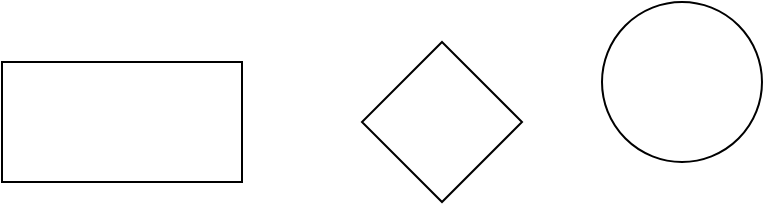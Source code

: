 <mxfile version="23.1.0" type="github">
  <diagram name="페이지-1" id="jut9lx6YQ4GT1h9TWnsl">
    <mxGraphModel dx="693" dy="730" grid="1" gridSize="10" guides="1" tooltips="1" connect="1" arrows="1" fold="1" page="1" pageScale="1" pageWidth="827" pageHeight="1169" math="0" shadow="0">
      <root>
        <mxCell id="0" />
        <mxCell id="1" parent="0" />
        <mxCell id="ElaKxuP5psFw8cuoGXGr-1" value="" style="rounded=0;whiteSpace=wrap;html=1;" vertex="1" parent="1">
          <mxGeometry y="170" width="120" height="60" as="geometry" />
        </mxCell>
        <mxCell id="ElaKxuP5psFw8cuoGXGr-2" value="" style="ellipse;whiteSpace=wrap;html=1;aspect=fixed;" vertex="1" parent="1">
          <mxGeometry x="300" y="140" width="80" height="80" as="geometry" />
        </mxCell>
        <mxCell id="ElaKxuP5psFw8cuoGXGr-3" value="" style="rhombus;whiteSpace=wrap;html=1;" vertex="1" parent="1">
          <mxGeometry x="180" y="160" width="80" height="80" as="geometry" />
        </mxCell>
      </root>
    </mxGraphModel>
  </diagram>
</mxfile>
